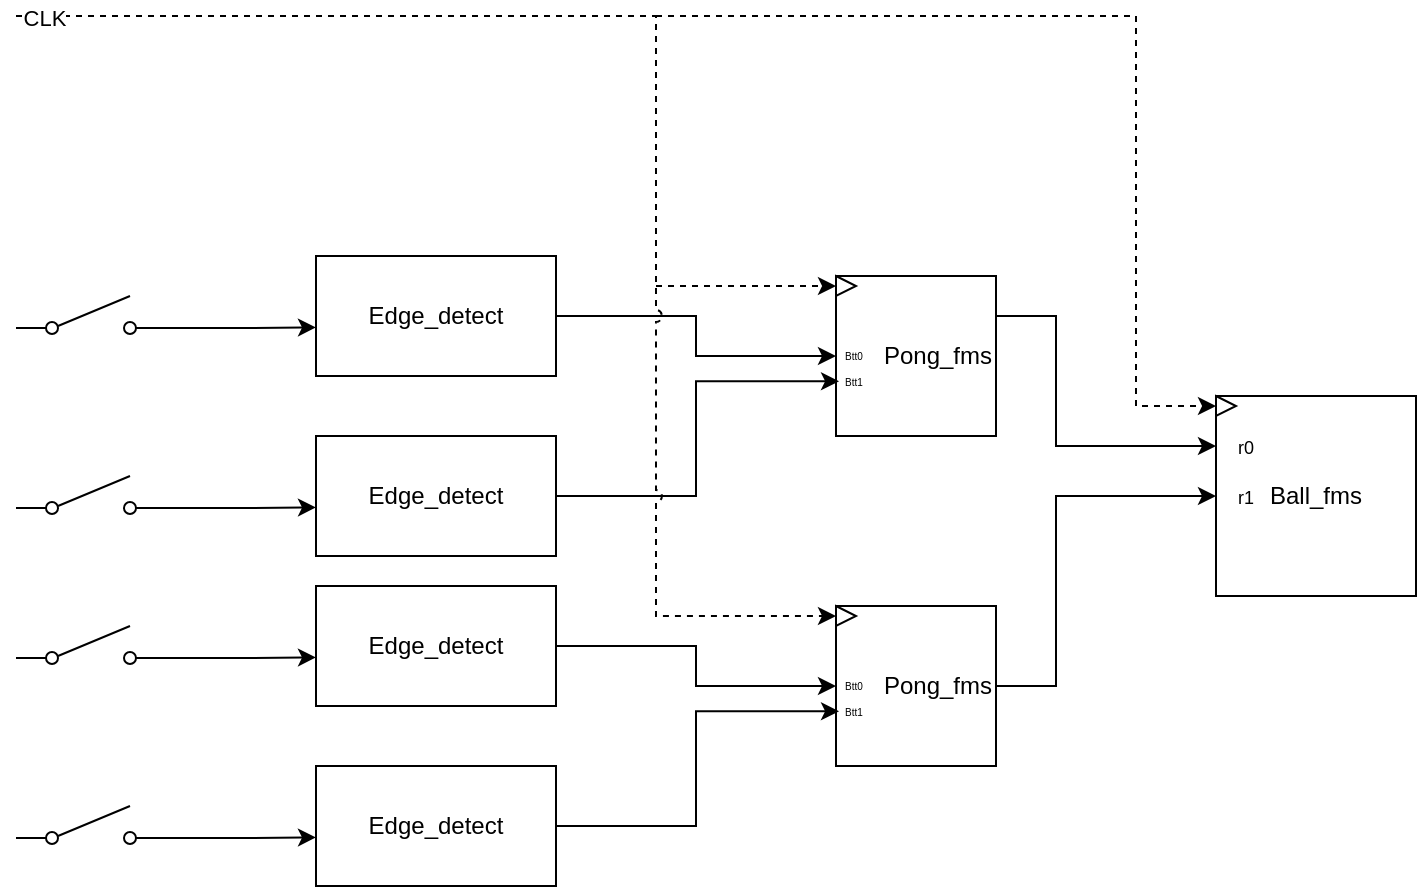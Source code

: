 <mxfile version="24.4.13" type="github">
  <diagram name="Página-1" id="wrEIjUecMckKVAjb1k-3">
    <mxGraphModel dx="841" dy="452" grid="1" gridSize="10" guides="1" tooltips="1" connect="1" arrows="1" fold="1" page="1" pageScale="1" pageWidth="1169" pageHeight="827" math="0" shadow="0">
      <root>
        <mxCell id="0" />
        <mxCell id="1" parent="0" />
        <mxCell id="jxfU9SpQQoRf2CBo2mah-1" value="Edge_detect" style="rounded=0;whiteSpace=wrap;html=1;" vertex="1" parent="1">
          <mxGeometry x="190" y="300" width="120" height="60" as="geometry" />
        </mxCell>
        <mxCell id="jxfU9SpQQoRf2CBo2mah-5" value="" style="html=1;shape=mxgraph.electrical.electro-mechanical.singleSwitch;aspect=fixed;elSwitchState=off;" vertex="1" parent="1">
          <mxGeometry x="40" y="320" width="75" height="20" as="geometry" />
        </mxCell>
        <mxCell id="jxfU9SpQQoRf2CBo2mah-6" style="edgeStyle=orthogonalEdgeStyle;rounded=0;orthogonalLoop=1;jettySize=auto;html=1;exitX=1;exitY=0.8;exitDx=0;exitDy=0;entryX=0;entryY=0.595;entryDx=0;entryDy=0;entryPerimeter=0;" edge="1" parent="1" source="jxfU9SpQQoRf2CBo2mah-5" target="jxfU9SpQQoRf2CBo2mah-1">
          <mxGeometry relative="1" as="geometry" />
        </mxCell>
        <mxCell id="jxfU9SpQQoRf2CBo2mah-19" style="edgeStyle=orthogonalEdgeStyle;rounded=0;orthogonalLoop=1;jettySize=auto;html=1;exitX=1;exitY=0.5;exitDx=0;exitDy=0;" edge="1" parent="1" source="jxfU9SpQQoRf2CBo2mah-7" target="jxfU9SpQQoRf2CBo2mah-16">
          <mxGeometry relative="1" as="geometry" />
        </mxCell>
        <mxCell id="jxfU9SpQQoRf2CBo2mah-7" value="Edge_detect" style="rounded=0;whiteSpace=wrap;html=1;" vertex="1" parent="1">
          <mxGeometry x="190" y="210" width="120" height="60" as="geometry" />
        </mxCell>
        <mxCell id="jxfU9SpQQoRf2CBo2mah-8" value="" style="html=1;shape=mxgraph.electrical.electro-mechanical.singleSwitch;aspect=fixed;elSwitchState=off;" vertex="1" parent="1">
          <mxGeometry x="40" y="230" width="75" height="20" as="geometry" />
        </mxCell>
        <mxCell id="jxfU9SpQQoRf2CBo2mah-9" style="edgeStyle=orthogonalEdgeStyle;rounded=0;orthogonalLoop=1;jettySize=auto;html=1;exitX=1;exitY=0.8;exitDx=0;exitDy=0;entryX=0;entryY=0.595;entryDx=0;entryDy=0;entryPerimeter=0;" edge="1" parent="1" source="jxfU9SpQQoRf2CBo2mah-8" target="jxfU9SpQQoRf2CBo2mah-7">
          <mxGeometry relative="1" as="geometry" />
        </mxCell>
        <mxCell id="jxfU9SpQQoRf2CBo2mah-51" style="edgeStyle=none;rounded=0;orthogonalLoop=1;jettySize=auto;html=1;exitX=1;exitY=0.25;exitDx=0;exitDy=0;entryX=0;entryY=0.25;entryDx=0;entryDy=0;" edge="1" parent="1" source="jxfU9SpQQoRf2CBo2mah-16" target="jxfU9SpQQoRf2CBo2mah-50">
          <mxGeometry relative="1" as="geometry">
            <Array as="points">
              <mxPoint x="560" y="240" />
              <mxPoint x="560" y="305" />
            </Array>
          </mxGeometry>
        </mxCell>
        <mxCell id="jxfU9SpQQoRf2CBo2mah-16" value="&lt;div style=&quot;&quot;&gt;&lt;span style=&quot;background-color: initial;&quot;&gt;Pong_fms&lt;/span&gt;&lt;/div&gt;" style="whiteSpace=wrap;html=1;aspect=fixed;align=right;" vertex="1" parent="1">
          <mxGeometry x="450" y="220" width="80" height="80" as="geometry" />
        </mxCell>
        <mxCell id="jxfU9SpQQoRf2CBo2mah-20" style="edgeStyle=orthogonalEdgeStyle;rounded=0;orthogonalLoop=1;jettySize=auto;html=1;exitX=1;exitY=0.5;exitDx=0;exitDy=0;entryX=0.019;entryY=0.658;entryDx=0;entryDy=0;entryPerimeter=0;" edge="1" parent="1" source="jxfU9SpQQoRf2CBo2mah-1" target="jxfU9SpQQoRf2CBo2mah-16">
          <mxGeometry relative="1" as="geometry" />
        </mxCell>
        <mxCell id="jxfU9SpQQoRf2CBo2mah-21" value="" style="triangle;whiteSpace=wrap;html=1;" vertex="1" parent="1">
          <mxGeometry x="450" y="220" width="10" height="10" as="geometry" />
        </mxCell>
        <mxCell id="jxfU9SpQQoRf2CBo2mah-32" value="" style="endArrow=classic;html=1;rounded=0;entryX=0;entryY=0.5;entryDx=0;entryDy=0;jumpStyle=arc;dashed=1;" edge="1" parent="1" target="jxfU9SpQQoRf2CBo2mah-45">
          <mxGeometry width="50" height="50" relative="1" as="geometry">
            <mxPoint x="40" y="90" as="sourcePoint" />
            <mxPoint x="410" y="90" as="targetPoint" />
            <Array as="points">
              <mxPoint x="360" y="90" />
              <mxPoint x="360" y="225" />
              <mxPoint x="360" y="390" />
            </Array>
          </mxGeometry>
        </mxCell>
        <mxCell id="jxfU9SpQQoRf2CBo2mah-33" value="CLK" style="edgeLabel;html=1;align=center;verticalAlign=middle;resizable=0;points=[];" vertex="1" connectable="0" parent="jxfU9SpQQoRf2CBo2mah-32">
          <mxGeometry x="-0.961" relative="1" as="geometry">
            <mxPoint y="1" as="offset" />
          </mxGeometry>
        </mxCell>
        <mxCell id="jxfU9SpQQoRf2CBo2mah-34" value="&lt;font style=&quot;font-size: 5px;&quot;&gt;Btt0&lt;/font&gt;" style="text;html=1;align=center;verticalAlign=middle;whiteSpace=wrap;rounded=0;" vertex="1" parent="1">
          <mxGeometry x="444" y="250" width="30" height="15" as="geometry" />
        </mxCell>
        <mxCell id="jxfU9SpQQoRf2CBo2mah-35" value="&lt;font style=&quot;font-size: 5px;&quot;&gt;Btt1&lt;/font&gt;" style="text;html=1;align=center;verticalAlign=middle;whiteSpace=wrap;rounded=0;" vertex="1" parent="1">
          <mxGeometry x="444" y="263" width="30" height="15" as="geometry" />
        </mxCell>
        <mxCell id="jxfU9SpQQoRf2CBo2mah-36" value="Edge_detect" style="rounded=0;whiteSpace=wrap;html=1;" vertex="1" parent="1">
          <mxGeometry x="190" y="465" width="120" height="60" as="geometry" />
        </mxCell>
        <mxCell id="jxfU9SpQQoRf2CBo2mah-37" value="" style="html=1;shape=mxgraph.electrical.electro-mechanical.singleSwitch;aspect=fixed;elSwitchState=off;" vertex="1" parent="1">
          <mxGeometry x="40" y="485" width="75" height="20" as="geometry" />
        </mxCell>
        <mxCell id="jxfU9SpQQoRf2CBo2mah-38" style="edgeStyle=orthogonalEdgeStyle;rounded=0;orthogonalLoop=1;jettySize=auto;html=1;exitX=1;exitY=0.8;exitDx=0;exitDy=0;entryX=0;entryY=0.595;entryDx=0;entryDy=0;entryPerimeter=0;" edge="1" parent="1" source="jxfU9SpQQoRf2CBo2mah-37" target="jxfU9SpQQoRf2CBo2mah-36">
          <mxGeometry relative="1" as="geometry" />
        </mxCell>
        <mxCell id="jxfU9SpQQoRf2CBo2mah-39" style="edgeStyle=orthogonalEdgeStyle;rounded=0;orthogonalLoop=1;jettySize=auto;html=1;exitX=1;exitY=0.5;exitDx=0;exitDy=0;" edge="1" parent="1" source="jxfU9SpQQoRf2CBo2mah-40" target="jxfU9SpQQoRf2CBo2mah-43">
          <mxGeometry relative="1" as="geometry" />
        </mxCell>
        <mxCell id="jxfU9SpQQoRf2CBo2mah-40" value="Edge_detect" style="rounded=0;whiteSpace=wrap;html=1;" vertex="1" parent="1">
          <mxGeometry x="190" y="375" width="120" height="60" as="geometry" />
        </mxCell>
        <mxCell id="jxfU9SpQQoRf2CBo2mah-41" value="" style="html=1;shape=mxgraph.electrical.electro-mechanical.singleSwitch;aspect=fixed;elSwitchState=off;" vertex="1" parent="1">
          <mxGeometry x="40" y="395" width="75" height="20" as="geometry" />
        </mxCell>
        <mxCell id="jxfU9SpQQoRf2CBo2mah-42" style="edgeStyle=orthogonalEdgeStyle;rounded=0;orthogonalLoop=1;jettySize=auto;html=1;exitX=1;exitY=0.8;exitDx=0;exitDy=0;entryX=0;entryY=0.595;entryDx=0;entryDy=0;entryPerimeter=0;" edge="1" parent="1" source="jxfU9SpQQoRf2CBo2mah-41" target="jxfU9SpQQoRf2CBo2mah-40">
          <mxGeometry relative="1" as="geometry" />
        </mxCell>
        <mxCell id="jxfU9SpQQoRf2CBo2mah-52" style="edgeStyle=none;rounded=0;orthogonalLoop=1;jettySize=auto;html=1;exitX=1;exitY=0.5;exitDx=0;exitDy=0;entryX=0;entryY=0.5;entryDx=0;entryDy=0;" edge="1" parent="1" source="jxfU9SpQQoRf2CBo2mah-43" target="jxfU9SpQQoRf2CBo2mah-50">
          <mxGeometry relative="1" as="geometry">
            <Array as="points">
              <mxPoint x="560" y="425" />
              <mxPoint x="560" y="330" />
            </Array>
          </mxGeometry>
        </mxCell>
        <mxCell id="jxfU9SpQQoRf2CBo2mah-43" value="&lt;div style=&quot;&quot;&gt;&lt;span style=&quot;background-color: initial;&quot;&gt;Pong_fms&lt;/span&gt;&lt;/div&gt;" style="whiteSpace=wrap;html=1;aspect=fixed;align=right;" vertex="1" parent="1">
          <mxGeometry x="450" y="385" width="80" height="80" as="geometry" />
        </mxCell>
        <mxCell id="jxfU9SpQQoRf2CBo2mah-44" style="edgeStyle=orthogonalEdgeStyle;rounded=0;orthogonalLoop=1;jettySize=auto;html=1;exitX=1;exitY=0.5;exitDx=0;exitDy=0;entryX=0.019;entryY=0.658;entryDx=0;entryDy=0;entryPerimeter=0;" edge="1" parent="1" source="jxfU9SpQQoRf2CBo2mah-36" target="jxfU9SpQQoRf2CBo2mah-43">
          <mxGeometry relative="1" as="geometry" />
        </mxCell>
        <mxCell id="jxfU9SpQQoRf2CBo2mah-45" value="" style="triangle;whiteSpace=wrap;html=1;" vertex="1" parent="1">
          <mxGeometry x="450" y="385" width="10" height="10" as="geometry" />
        </mxCell>
        <mxCell id="jxfU9SpQQoRf2CBo2mah-46" value="&lt;font style=&quot;font-size: 5px;&quot;&gt;Btt0&lt;/font&gt;" style="text;html=1;align=center;verticalAlign=middle;whiteSpace=wrap;rounded=0;" vertex="1" parent="1">
          <mxGeometry x="444" y="415" width="30" height="15" as="geometry" />
        </mxCell>
        <mxCell id="jxfU9SpQQoRf2CBo2mah-47" value="&lt;font style=&quot;font-size: 5px;&quot;&gt;Btt1&lt;/font&gt;" style="text;html=1;align=center;verticalAlign=middle;whiteSpace=wrap;rounded=0;" vertex="1" parent="1">
          <mxGeometry x="444" y="428" width="30" height="15" as="geometry" />
        </mxCell>
        <mxCell id="jxfU9SpQQoRf2CBo2mah-49" value="" style="endArrow=classic;html=1;rounded=0;entryX=0;entryY=0.5;entryDx=0;entryDy=0;dashed=1;" edge="1" parent="1" target="jxfU9SpQQoRf2CBo2mah-21">
          <mxGeometry width="50" height="50" relative="1" as="geometry">
            <mxPoint x="360" y="225" as="sourcePoint" />
            <mxPoint x="410" y="180" as="targetPoint" />
          </mxGeometry>
        </mxCell>
        <mxCell id="jxfU9SpQQoRf2CBo2mah-50" value="Ball_fms" style="whiteSpace=wrap;html=1;aspect=fixed;" vertex="1" parent="1">
          <mxGeometry x="640" y="280" width="100" height="100" as="geometry" />
        </mxCell>
        <mxCell id="jxfU9SpQQoRf2CBo2mah-53" value="" style="triangle;whiteSpace=wrap;html=1;" vertex="1" parent="1">
          <mxGeometry x="640" y="280" width="10" height="10" as="geometry" />
        </mxCell>
        <mxCell id="jxfU9SpQQoRf2CBo2mah-54" value="" style="endArrow=classic;html=1;rounded=0;entryX=0;entryY=0.5;entryDx=0;entryDy=0;dashed=1;" edge="1" parent="1" target="jxfU9SpQQoRf2CBo2mah-53">
          <mxGeometry width="50" height="50" relative="1" as="geometry">
            <mxPoint x="360" y="90" as="sourcePoint" />
            <mxPoint x="620" y="160" as="targetPoint" />
            <Array as="points">
              <mxPoint x="600" y="90" />
              <mxPoint x="600" y="285" />
            </Array>
          </mxGeometry>
        </mxCell>
        <mxCell id="jxfU9SpQQoRf2CBo2mah-55" value="&lt;font style=&quot;font-size: 9px;&quot;&gt;r0&lt;/font&gt;" style="text;html=1;align=center;verticalAlign=middle;whiteSpace=wrap;rounded=0;" vertex="1" parent="1">
          <mxGeometry x="630" y="300" width="50" height="10" as="geometry" />
        </mxCell>
        <mxCell id="jxfU9SpQQoRf2CBo2mah-56" value="&lt;font style=&quot;font-size: 9px;&quot;&gt;r1&lt;/font&gt;" style="text;html=1;align=center;verticalAlign=middle;whiteSpace=wrap;rounded=0;" vertex="1" parent="1">
          <mxGeometry x="630" y="325" width="50" height="10" as="geometry" />
        </mxCell>
      </root>
    </mxGraphModel>
  </diagram>
</mxfile>
